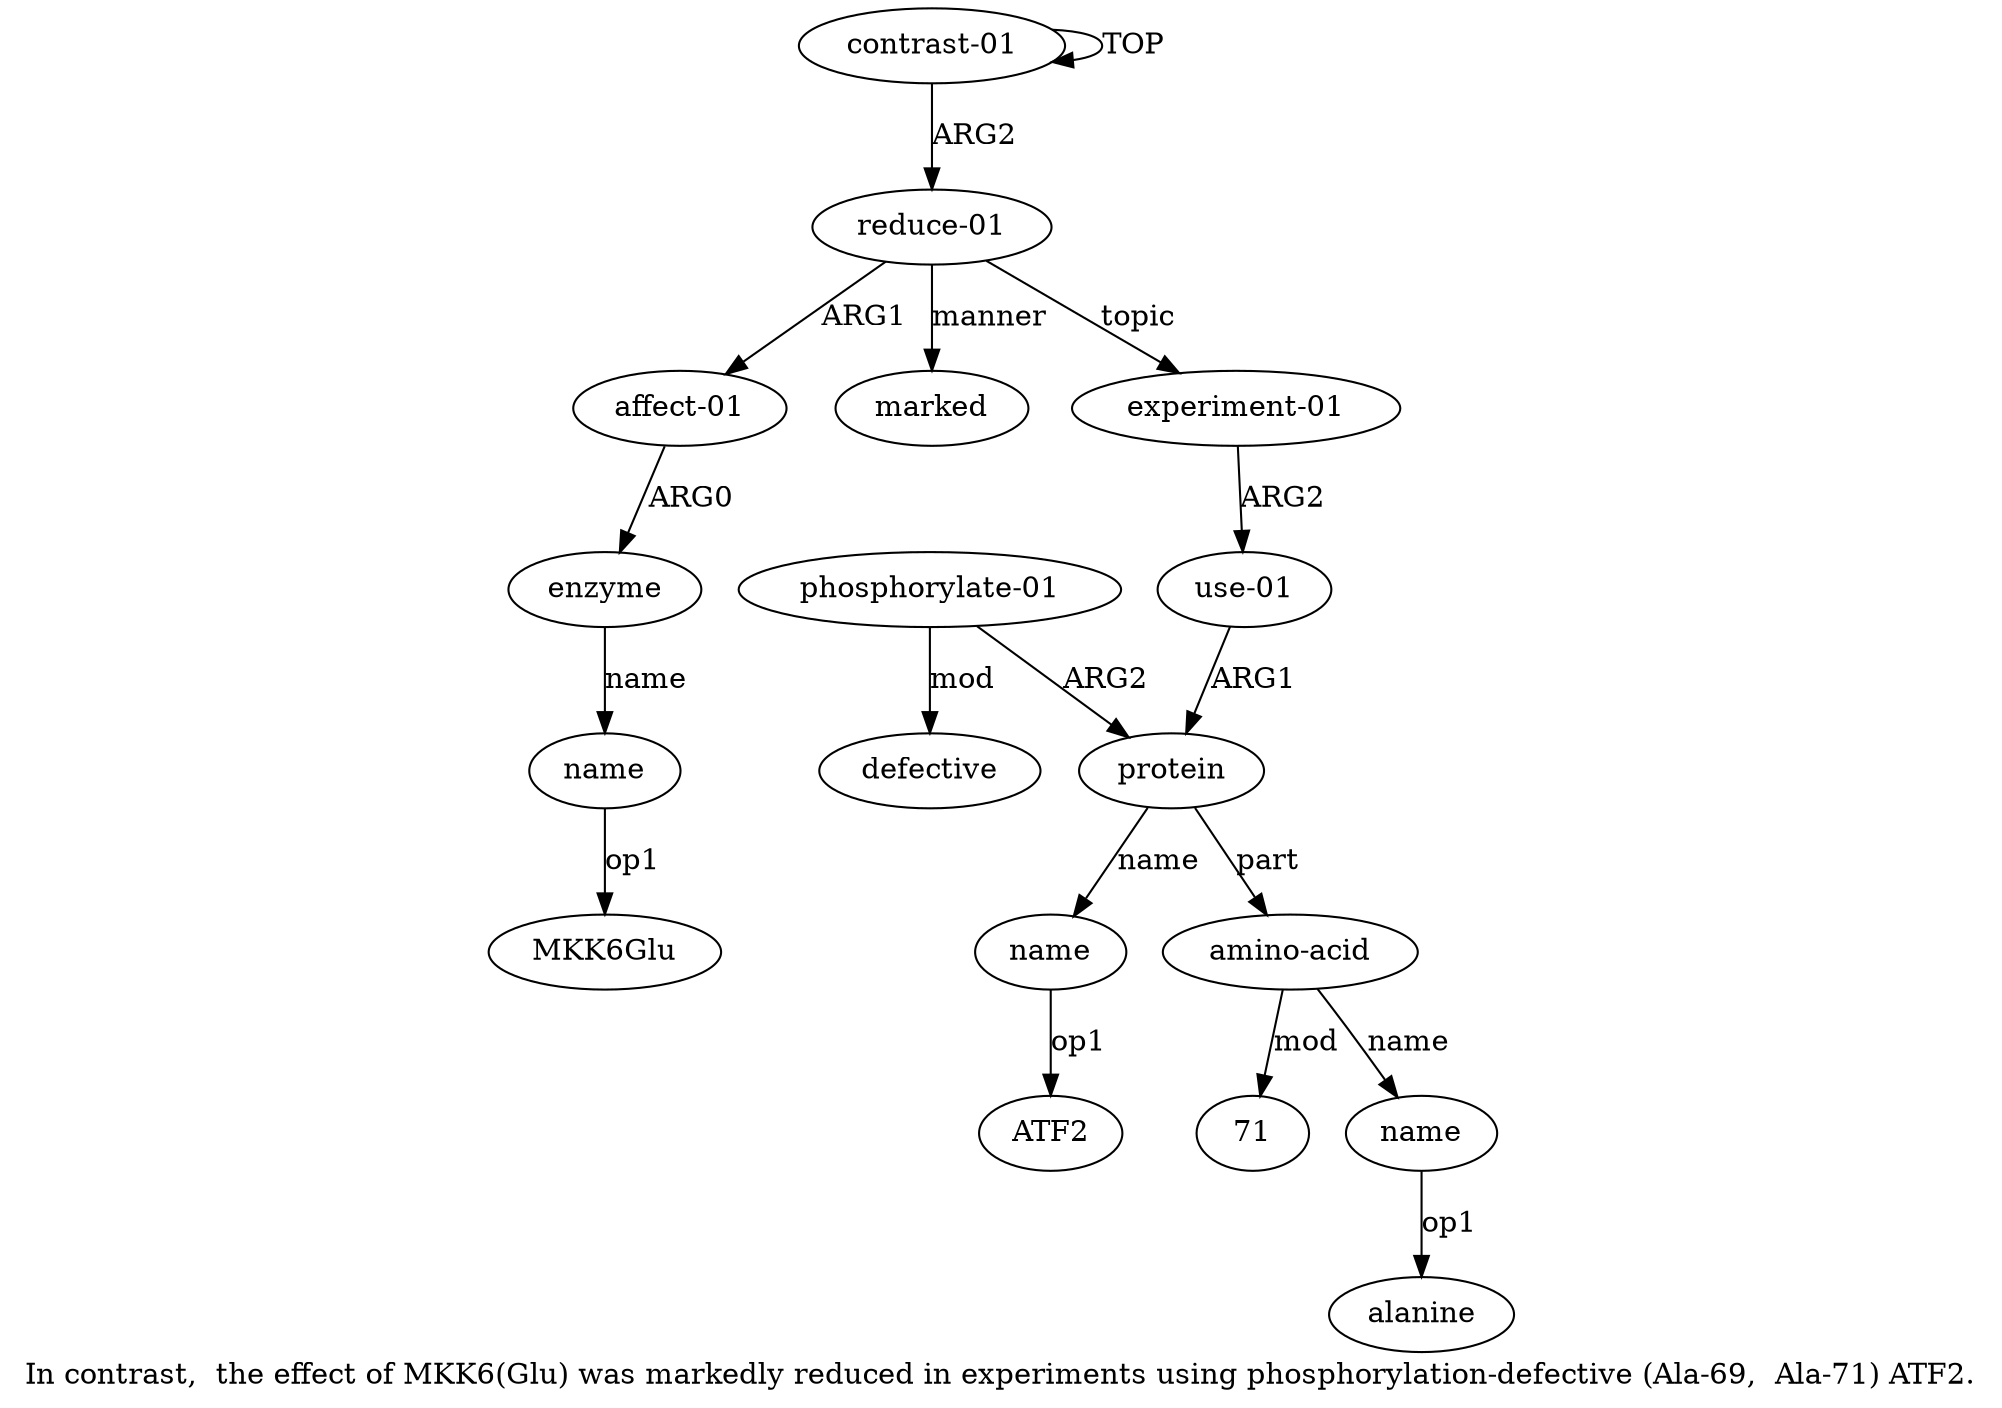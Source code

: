 digraph  {
	graph [label="In contrast,  the effect of MKK6(Glu) was markedly reduced in experiments using phosphorylation-defective (Ala-69,  Ala-71) ATF2."];
	node [label="\N"];
	"a4 MKK6Glu"	 [color=black,
		gold_ind=-1,
		gold_label=MKK6Glu,
		label=MKK6Glu,
		test_ind=-1,
		test_label=MKK6Glu];
	a11	 [color=black,
		gold_ind=11,
		gold_label=defective,
		label=defective,
		test_ind=11,
		test_label=defective];
	a10	 [color=black,
		gold_ind=10,
		gold_label="phosphorylate-01",
		label="phosphorylate-01",
		test_ind=10,
		test_label="phosphorylate-01"];
	a10 -> a11 [key=0,
	color=black,
	gold_label=mod,
	label=mod,
	test_label=mod];
a8 [color=black,
	gold_ind=8,
	gold_label=protein,
	label=protein,
	test_ind=8,
	test_label=protein];
a10 -> a8 [key=0,
color=black,
gold_label=ARG2,
label=ARG2,
test_label=ARG2];
a13 [color=black,
gold_ind=13,
gold_label=name,
label=name,
test_ind=13,
test_label=name];
"a13 alanine" [color=black,
gold_ind=-1,
gold_label=alanine,
label=alanine,
test_ind=-1,
test_label=alanine];
a13 -> "a13 alanine" [key=0,
color=black,
gold_label=op1,
label=op1,
test_label=op1];
a12 [color=black,
gold_ind=12,
gold_label="amino-acid",
label="amino-acid",
test_ind=12,
test_label="amino-acid"];
a12 -> a13 [key=0,
color=black,
gold_label=name,
label=name,
test_label=name];
"a12 71" [color=black,
gold_ind=-1,
gold_label=71,
label=71,
test_ind=-1,
test_label=71];
a12 -> "a12 71" [key=0,
color=black,
gold_label=mod,
label=mod,
test_label=mod];
a1 [color=black,
gold_ind=1,
gold_label="reduce-01",
label="reduce-01",
test_ind=1,
test_label="reduce-01"];
a2 [color=black,
gold_ind=2,
gold_label="affect-01",
label="affect-01",
test_ind=2,
test_label="affect-01"];
a1 -> a2 [key=0,
color=black,
gold_label=ARG1,
label=ARG1,
test_label=ARG1];
a5 [color=black,
gold_ind=5,
gold_label=marked,
label=marked,
test_ind=5,
test_label=marked];
a1 -> a5 [key=0,
color=black,
gold_label=manner,
label=manner,
test_label=manner];
a6 [color=black,
gold_ind=6,
gold_label="experiment-01",
label="experiment-01",
test_ind=6,
test_label="experiment-01"];
a1 -> a6 [key=0,
color=black,
gold_label=topic,
label=topic,
test_label=topic];
a0 [color=black,
gold_ind=0,
gold_label="contrast-01",
label="contrast-01",
test_ind=0,
test_label="contrast-01"];
a0 -> a1 [key=0,
color=black,
gold_label=ARG2,
label=ARG2,
test_label=ARG2];
a0 -> a0 [key=0,
color=black,
gold_label=TOP,
label=TOP,
test_label=TOP];
a3 [color=black,
gold_ind=3,
gold_label=enzyme,
label=enzyme,
test_ind=3,
test_label=enzyme];
a4 [color=black,
gold_ind=4,
gold_label=name,
label=name,
test_ind=4,
test_label=name];
a3 -> a4 [key=0,
color=black,
gold_label=name,
label=name,
test_label=name];
a2 -> a3 [key=0,
color=black,
gold_label=ARG0,
label=ARG0,
test_label=ARG0];
a4 -> "a4 MKK6Glu" [key=0,
color=black,
gold_label=op1,
label=op1,
test_label=op1];
a7 [color=black,
gold_ind=7,
gold_label="use-01",
label="use-01",
test_ind=7,
test_label="use-01"];
a7 -> a8 [key=0,
color=black,
gold_label=ARG1,
label=ARG1,
test_label=ARG1];
a6 -> a7 [key=0,
color=black,
gold_label=ARG2,
label=ARG2,
test_label=ARG2];
a9 [color=black,
gold_ind=9,
gold_label=name,
label=name,
test_ind=9,
test_label=name];
"a9 ATF2" [color=black,
gold_ind=-1,
gold_label=ATF2,
label=ATF2,
test_ind=-1,
test_label=ATF2];
a9 -> "a9 ATF2" [key=0,
color=black,
gold_label=op1,
label=op1,
test_label=op1];
a8 -> a12 [key=0,
color=black,
gold_label=part,
label=part,
test_label=part];
a8 -> a9 [key=0,
color=black,
gold_label=name,
label=name,
test_label=name];
}
